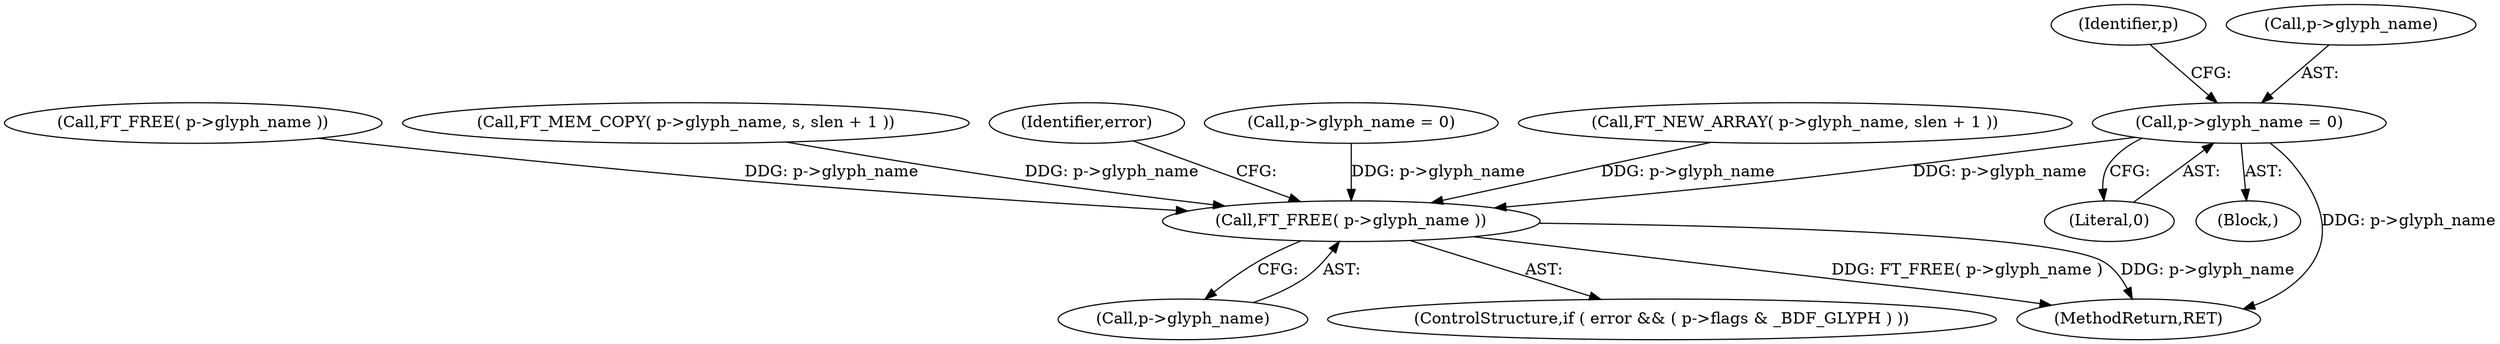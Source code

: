 digraph "0_savannah_07bdb6e289c7954e2a533039dc93c1c136099d2d@pointer" {
"1000766" [label="(Call,p->glyph_name = 0)"];
"1001565" [label="(Call,FT_FREE( p->glyph_name ))"];
"1000404" [label="(Call,FT_FREE( p->glyph_name ))"];
"1000773" [label="(Identifier,p)"];
"1000767" [label="(Call,p->glyph_name)"];
"1001566" [label="(Call,p->glyph_name)"];
"1001565" [label="(Call,FT_FREE( p->glyph_name ))"];
"1001557" [label="(ControlStructure,if ( error && ( p->flags & _BDF_GLYPH ) ))"];
"1000456" [label="(Call,FT_MEM_COPY( p->glyph_name, s, slen + 1 ))"];
"1001570" [label="(Identifier,error)"];
"1000770" [label="(Literal,0)"];
"1000699" [label="(Block,)"];
"1000766" [label="(Call,p->glyph_name = 0)"];
"1000693" [label="(Call,p->glyph_name = 0)"];
"1001571" [label="(MethodReturn,RET)"];
"1000448" [label="(Call,FT_NEW_ARRAY( p->glyph_name, slen + 1 ))"];
"1000766" -> "1000699"  [label="AST: "];
"1000766" -> "1000770"  [label="CFG: "];
"1000767" -> "1000766"  [label="AST: "];
"1000770" -> "1000766"  [label="AST: "];
"1000773" -> "1000766"  [label="CFG: "];
"1000766" -> "1001571"  [label="DDG: p->glyph_name"];
"1000766" -> "1001565"  [label="DDG: p->glyph_name"];
"1001565" -> "1001557"  [label="AST: "];
"1001565" -> "1001566"  [label="CFG: "];
"1001566" -> "1001565"  [label="AST: "];
"1001570" -> "1001565"  [label="CFG: "];
"1001565" -> "1001571"  [label="DDG: FT_FREE( p->glyph_name )"];
"1001565" -> "1001571"  [label="DDG: p->glyph_name"];
"1000404" -> "1001565"  [label="DDG: p->glyph_name"];
"1000456" -> "1001565"  [label="DDG: p->glyph_name"];
"1000448" -> "1001565"  [label="DDG: p->glyph_name"];
"1000693" -> "1001565"  [label="DDG: p->glyph_name"];
}
